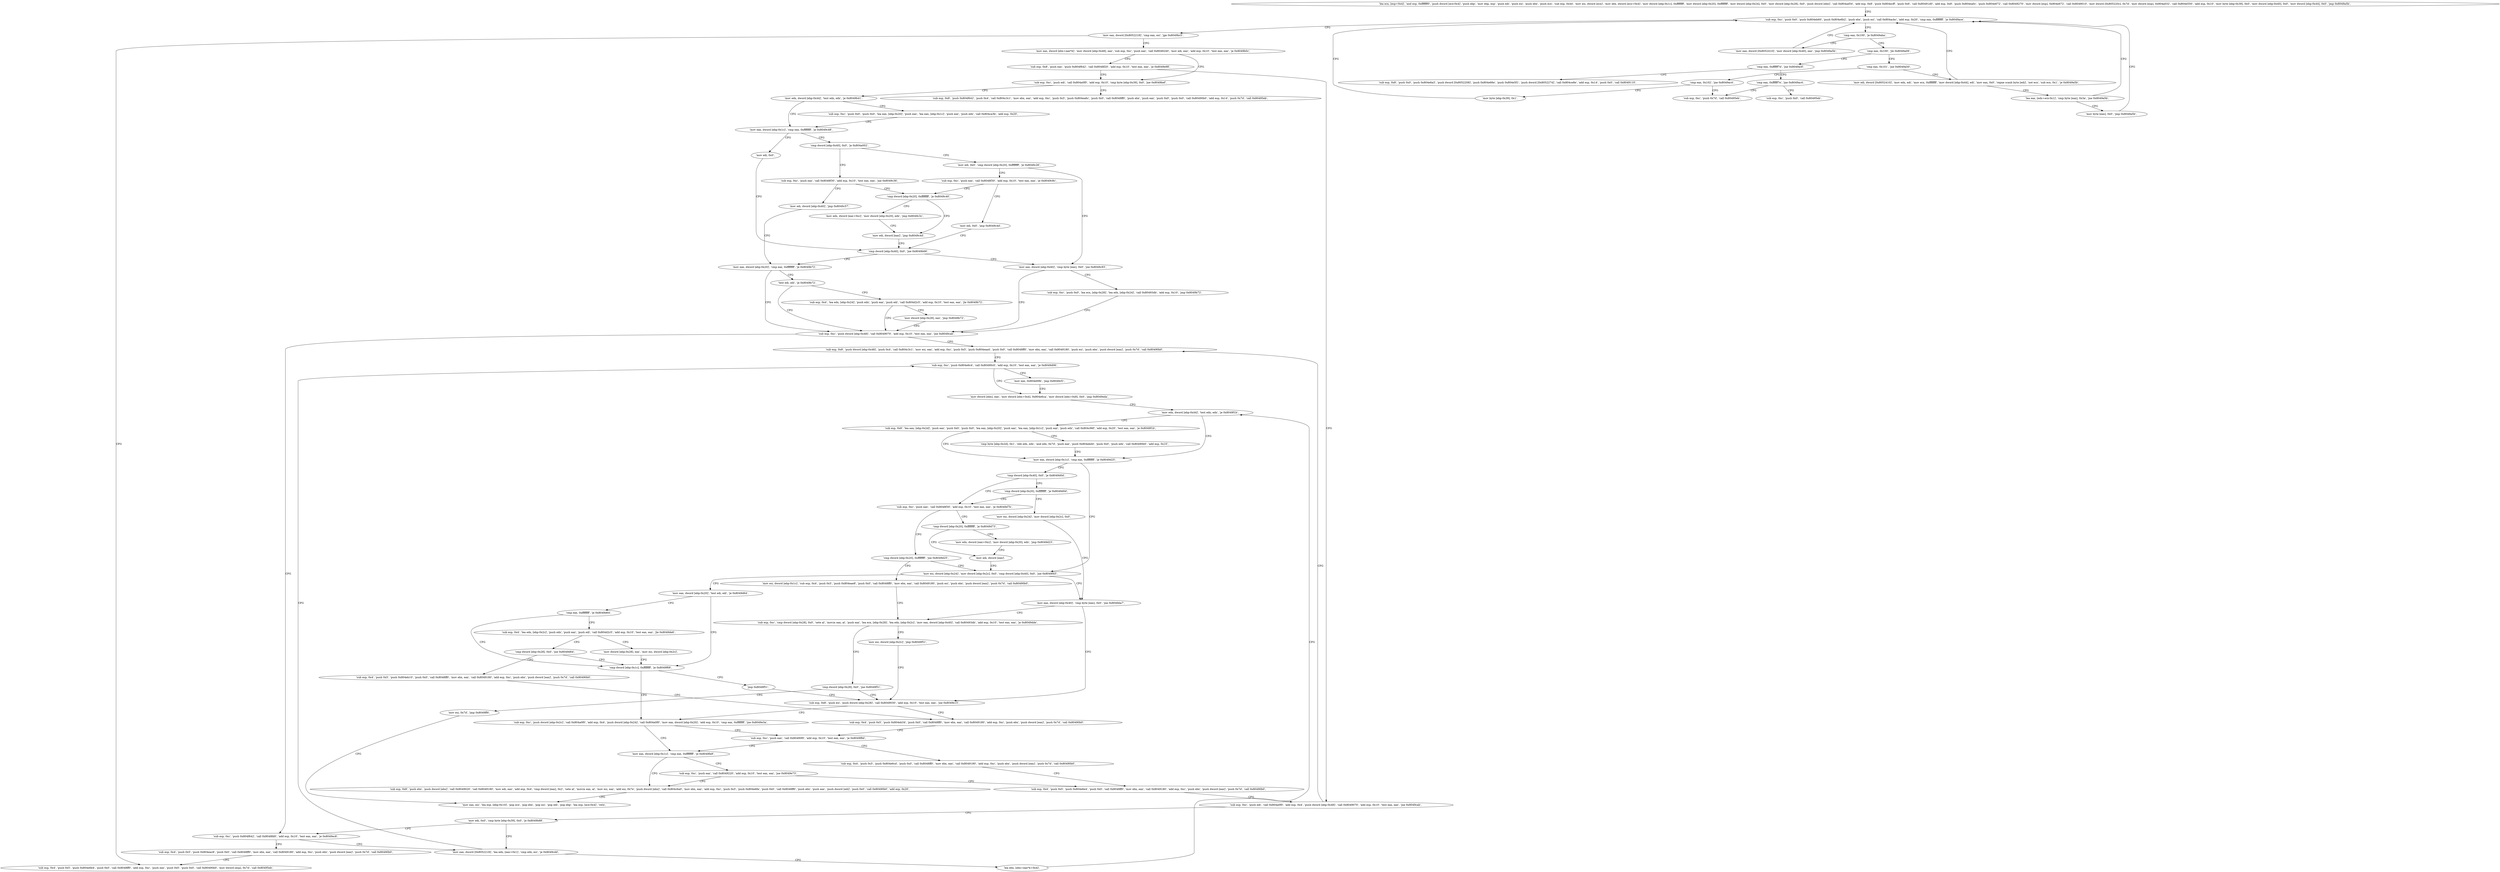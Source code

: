 digraph "func" {
"134519155" [label = "'lea ecx, [esp+0x4]', 'and esp, 0xfffffff0', 'push dword [ecx-0x4]', 'push ebp', 'mov ebp, esp', 'push edi', 'push esi', 'push ebx', 'push ecx', 'sub esp, 0x44', 'mov esi, dword [ecx]', 'mov ebx, dword [ecx+0x4]', 'mov dword [ebp-0x1c], 0xffffffff', 'mov dword [ebp-0x20], 0xffffffff', 'mov dword [ebp-0x24], 0x0', 'mov dword [ebp-0x28], 0x0', 'push dword [ebx]', 'call 0x804ad54', 'add esp, 0x8', 'push 0x804ecff', 'push 0x6', 'call 0x80491d0', 'add esp, 0x8', 'push 0x804ea0c', 'push 0x804e672', 'call 0x8049270', 'mov dword [esp], 0x804e672', 'call 0x8049010', 'mov dword [0x805220c], 0x7d', 'mov dword [esp], 0x804a032', 'call 0x804e550', 'add esp, 0x10', 'mov byte [ebp-0x39], 0x0', 'mov dword [ebp-0x40], 0x0', 'mov dword [ebp-0x44], 0x0', 'jmp 0x8049a5b', " ]
"134519387" [label = "'sub esp, 0xc', 'push 0x0', 'push 0x804eb60', 'push 0x804e6b2', 'push ebx', 'push esi', 'call 0x804acbc', 'add esp, 0x20', 'cmp eax, 0xffffffff', 'je 0x8049ace', " ]
"134519502" [label = "'mov eax, dword [0x8052218]', 'cmp eax, esi', 'jge 0x8049bc5', " ]
"134519417" [label = "'cmp eax, 0x100', 'je 0x8049aba', " ]
"134519749" [label = "'sub esp, 0x4', 'push 0x5', 'push 0x804e6b4', 'push 0x0', 'call 0x8048ff0', 'add esp, 0xc', 'push eax', 'push 0x0', 'push 0x0', 'call 0x80490b0', 'mov dword [esp], 0x7d', 'call 0x80495eb', " ]
"134519515" [label = "'mov eax, dword [ebx+eax*4]', 'mov dword [ebp-0x48], eax', 'sub esp, 0xc', 'push eax', 'call 0x8049240', 'mov edi, eax', 'add esp, 0x10', 'test eax, eax', 'je 0x8049b0c', " ]
"134519482" [label = "'mov eax, dword [0x8052410]', 'mov dword [ebp-0x40], eax', 'jmp 0x8049a5b', " ]
"134519424" [label = "'cmp eax, 0x100', 'jle 0x8049a09', " ]
"134519564" [label = "'sub esp, 0xc', 'push edi', 'call 0x804a0f0', 'add esp, 0x10', 'cmp byte [ebp-0x39], 0x0', 'jne 0x8049bef', " ]
"134519539" [label = "'sub esp, 0x8', 'push eax', 'push 0x804f642', 'call 0x8048f20', 'add esp, 0x10', 'test eax, eax', 'je 0x8049e98', " ]
"134519305" [label = "'cmp eax, 0xffffff7d', 'jne 0x8049a3f', " ]
"134519431" [label = "'cmp eax, 0x101', 'jne 0x8049a50', " ]
"134519791" [label = "'sub esp, 0x8', 'push 0x804f642', 'push 0x4', 'call 0x804c3c1', 'mov ebx, eax', 'add esp, 0xc', 'push 0x5', 'push 0x804ea6c', 'push 0x0', 'call 0x8048ff0', 'push ebx', 'push eax', 'push 0x0', 'push 0x0', 'call 0x80490b0', 'add esp, 0x14', 'push 0x7d', 'call 0x80495eb', " ]
"134519586" [label = "'mov edx, dword [ebp-0x44]', 'test edx, edx', 'je 0x8049b41', " ]
"134520472" [label = "'sub esp, 0xc', 'push edi', 'call 0x804a0f0', 'add esp, 0x4', 'push dword [ebp-0x48]', 'call 0x8049070', 'add esp, 0x10', 'test eax, eax', 'jne 0x8049cab', " ]
"134519359" [label = "'cmp eax, 0xffffff7e', 'jne 0x8049ac4', " ]
"134519312" [label = "'sub esp, 0x8', 'push 0x0', 'push 0x804e6a3', 'push dword [0x8052208]', 'push 0x804e66e', 'push 0x804e5f1', 'push dword [0x8052274]', 'call 0x804ce8e', 'add esp, 0x14', 'push 0x0', 'call 0x8049110', " ]
"134519376" [label = "'cmp eax, 0x102', 'jne 0x8049ac4', " ]
"134519438" [label = "'mov edi, dword [0x8052410]', 'mov edx, edi', 'mov ecx, 0xffffffff', 'mov dword [ebp-0x44], edi', 'mov eax, 0x0', 'repne scasb byte [edi]', 'not ecx', 'sub ecx, 0x1', 'je 0x8049a5b', " ]
"134519617" [label = "'mov eax, dword [ebp-0x1c]', 'cmp eax, 0xffffffff', 'je 0x8049c48', " ]
"134519593" [label = "'sub esp, 0xc', 'push 0x0', 'push 0x0', 'lea eax, [ebp-0x20]', 'push eax', 'lea eax, [ebp-0x1c]', 'push eax', 'push edx', 'call 0x804ca3b', 'add esp, 0x20', " ]
"134519979" [label = "'sub esp, 0x8', 'push dword [ebp-0x48]', 'push 0x4', 'call 0x804c3c1', 'mov esi, eax', 'add esp, 0xc', 'push 0x5', 'push 0x804eaa4', 'push 0x0', 'call 0x8048ff0', 'mov ebx, eax', 'call 0x8049180', 'push esi', 'push ebx', 'push dword [eax]', 'push 0x7d', 'call 0x80490b0', " ]
"134520503" [label = "'mov edi, 0x0', 'cmp byte [ebp-0x39], 0x0', 'je 0x8049b88', " ]
"134519492" [label = "'sub esp, 0xc', 'push 0x7d', 'call 0x80495eb', " ]
"134519366" [label = "'sub esp, 0xc', 'push 0x0', 'call 0x80495eb', " ]
"134519383" [label = "'mov byte [ebp-0x39], 0x1', " ]
"134519468" [label = "'lea eax, [edx+ecx-0x1]', 'cmp byte [eax], 0x3a', 'jne 0x8049a5b', " ]
"134519880" [label = "'mov edi, 0x0', " ]
"134519629" [label = "'cmp dword [ebp-0x40], 0x0', 'je 0x804a002', " ]
"134520029" [label = "'sub esp, 0xc', 'push 0x804e6c4', 'call 0x80490c0', 'add esp, 0x10', 'test eax, eax', 'je 0x8049d06', " ]
"134519688" [label = "'sub esp, 0xc', 'push 0x804f642', 'call 0x8048fd0', 'add esp, 0x10', 'test eax, eax', 'je 0x8049ec6', " ]
"134520518" [label = "'mov eax, dword [0x8052218]', 'lea edx, [eax+0x1]', 'cmp edx, esi', 'je 0x8049cdd', " ]
"134519477" [label = "'mov byte [eax], 0x0', 'jmp 0x8049a5b', " ]
"134519885" [label = "'cmp dword [ebp-0x40], 0x0', 'jne 0x8049b66', " ]
"134520834" [label = "'sub esp, 0xc', 'push eax', 'call 0x8048f30', 'add esp, 0x10', 'test eax, eax', 'jne 0x8049c36', " ]
"134519639" [label = "'mov edi, 0x0', 'cmp dword [ebp-0x20], 0xffffffff', 'je 0x8049c26', " ]
"134520070" [label = "'mov eax, 0x804e69b', 'jmp 0x8049cf1', " ]
"134520049" [label = "'mov dword [ebx], eax', 'mov dword [ebx+0x4], 0x804e6ca', 'mov dword [ebx+0x8], 0x0', 'jmp 0x8049eda', " ]
"134520538" [label = "'mov edx, dword [ebp-0x44]', 'test edx, edx', 'je 0x8049f1b', " ]
"134519712" [label = "'sub esp, 0x4', 'push 0x5', 'push 0x804eac8', 'push 0x0', 'call 0x8048ff0', 'mov ebx, eax', 'call 0x8049180', 'add esp, 0xc', 'push ebx', 'push dword [eax]', 'push 0x7d', 'call 0x80490b0', " ]
"134520534" [label = "'lea ebx, [ebx+eax*4+0x4]', " ]
"134519654" [label = "'mov eax, dword [ebp-0x40]', 'cmp byte [eax], 0x0', 'jne 0x8049c93', " ]
"134519955" [label = "'sub esp, 0xc', 'push 0x0', 'lea ecx, [ebp-0x28]', 'lea edx, [ebp-0x24]', 'call 0x80493db', 'add esp, 0x10', 'jmp 0x8049b72', " ]
"134519666" [label = "'sub esp, 0xc', 'push dword [ebp-0x48]', 'call 0x8049070', 'add esp, 0x10', 'test eax, eax', 'jne 0x8049cab', " ]
"134519895" [label = "'mov eax, dword [ebp-0x20]', 'cmp eax, 0xffffffff', 'je 0x8049b72', " ]
"134519907" [label = "'test edi, edi', 'je 0x8049b72', " ]
"134519862" [label = "'cmp dword [ebp-0x20], 0xffffffff', 'je 0x8049c40', " ]
"134520854" [label = "'mov edi, dword [ebp-0x40]', 'jmp 0x8049c57', " ]
"134519846" [label = "'sub esp, 0xc', 'push eax', 'call 0x8048f30', 'add esp, 0x10', 'test eax, eax', 'je 0x8049c8c', " ]
"134520603" [label = "'mov eax, dword [ebp-0x1c]', 'cmp eax, 0xffffffff', 'je 0x8049d25', " ]
"134520545" [label = "'sub esp, 0x8', 'lea eax, [ebp-0x2d]', 'push eax', 'push 0x0', 'push 0x0', 'lea eax, [ebp-0x20]', 'push eax', 'lea eax, [ebp-0x1c]', 'push eax', 'push edx', 'call 0x804c96f', 'add esp, 0x20', 'test eax, eax', 'je 0x8049f1b', " ]
"134519915" [label = "'sub esp, 0x4', 'lea edx, [ebp-0x24]', 'push edx', 'push eax', 'push edi', 'call 0x804d2c5', 'add esp, 0x10', 'test eax, eax', 'jle 0x8049b72', " ]
"134519872" [label = "'mov edx, dword [eax+0xc]', 'mov dword [ebp-0x20], edx', 'jmp 0x8049c3c', " ]
"134519868" [label = "'mov edi, dword [eax]', 'jmp 0x8049c4d', " ]
"134519948" [label = "'mov edi, 0x0', 'jmp 0x8049c4d', " ]
"134520101" [label = "'mov esi, dword [ebp-0x24]', 'mov dword [ebp-0x2c], 0x0', 'cmp dword [ebp-0x40], 0x0', 'jne 0x8049f45', " ]
"134520615" [label = "'cmp dword [ebp-0x40], 0x0', 'je 0x8049d0d', " ]
"134520577" [label = "'cmp byte [ebp-0x2d], 0x1', 'sbb edx, edx', 'and edx, 0x7d', 'push eax', 'push 0x804ebd4', 'push 0x0', 'push edx', 'call 0x80490b0', 'add esp, 0x10', " ]
"134519940" [label = "'mov dword [ebp-0x28], eax', 'jmp 0x8049b72', " ]
"134520645" [label = "'mov eax, dword [ebp-0x40]', 'cmp byte [eax], 0x0', 'jne 0x8049da7', " ]
"134520121" [label = "'mov eax, dword [ebp-0x20]', 'test edi, edi', 'je 0x8049d64', " ]
"134520077" [label = "'sub esp, 0xc', 'push eax', 'call 0x8048f30', 'add esp, 0x10', 'test eax, eax', 'je 0x8049d7b', " ]
"134520625" [label = "'cmp dword [ebp-0x20], 0xffffffff', 'je 0x8049d0d', " ]
"134520231" [label = "'sub esp, 0xc', 'cmp dword [ebp-0x28], 0x0', 'sete al', 'movzx eax, al', 'push eax', 'lea ecx, [ebp-0x28]', 'lea edx, [ebp-0x2c]', 'mov eax, dword [ebp-0x40]', 'call 0x80493db', 'add esp, 0x10', 'test eax, eax', 'je 0x8049dde', " ]
"134520657" [label = "'sub esp, 0x8', 'push esi', 'push dword [ebp-0x28]', 'call 0x8049030', 'add esp, 0x10', 'test eax, eax', 'jne 0x8049e15', " ]
"134520164" [label = "'cmp dword [ebp-0x1c], 0xffffffff', 'je 0x8049f68', " ]
"134520128" [label = "'cmp eax, 0xffffffff', 'je 0x8049d64', " ]
"134520187" [label = "'cmp dword [ebp-0x20], 0xffffffff', 'jne 0x8049d25', " ]
"134520093" [label = "'cmp dword [ebp-0x20], 0xffffffff', 'je 0x8049d73', " ]
"134520635" [label = "'mov esi, dword [ebp-0x24]', 'mov dword [ebp-0x2c], 0x0', " ]
"134520286" [label = "'mov esi, dword [ebp-0x2c]', 'jmp 0x8049f51', " ]
"134520266" [label = "'cmp dword [ebp-0x28], 0x0', 'jne 0x8049f51', " ]
"134520341" [label = "'sub esp, 0x4', 'push 0x5', 'push 0x804eb34', 'push 0x0', 'call 0x8048ff0', 'mov ebx, eax', 'call 0x8049180', 'add esp, 0xc', 'push ebx', 'push dword [eax]', 'push 0x7d', 'call 0x80490b0', " ]
"134520680" [label = "'sub esp, 0xc', 'push dword [ebp-0x2c]', 'call 0x804a0f0', 'add esp, 0x4', 'push dword [ebp-0x24]', 'call 0x804a0f0', 'mov eax, dword [ebp-0x20]', 'add esp, 0x10', 'cmp eax, 0xffffffff', 'jne 0x8049e3a', " ]
"134520174" [label = "'jmp 0x8049f51', " ]
"134520133" [label = "'sub esp, 0x4', 'lea edx, [ebp-0x2c]', 'push edx', 'push eax', 'push edi', 'call 0x804d2c5', 'add esp, 0x10', 'test eax, eax', 'jle 0x8049de6', " ]
"134520193" [label = "'mov esi, dword [ebp-0x1c]', 'sub esp, 0x4', 'push 0x5', 'push 0x804eae8', 'push 0x0', 'call 0x8048ff0', 'mov ebx, eax', 'call 0x8049180', 'push esi', 'push ebx', 'push dword [eax]', 'push 0x7d', 'call 0x80490b0', " ]
"134520179" [label = "'mov edx, dword [eax+0xc]', 'mov dword [ebp-0x20], edx', 'jmp 0x8049d23', " ]
"134520099" [label = "'mov edi, dword [eax]', " ]
"134520276" [label = "'mov esi, 0x7d', 'jmp 0x8049ff4', " ]
"134520378" [label = "'sub esp, 0xc', 'push eax', 'call 0x80490f0', 'add esp, 0x10', 'test eax, eax', 'je 0x8049f8d', " ]
"134520717" [label = "'mov eax, dword [ebp-0x1c]', 'cmp eax, 0xffffffff', 'je 0x8049fa9', " ]
"134520294" [label = "'cmp dword [ebp-0x28], 0x0', 'jne 0x8049d64', " ]
"134520158" [label = "'mov dword [ebp-0x28], eax', 'mov esi, dword [ebp-0x2c]', " ]
"134520820" [label = "'mov eax, esi', 'lea esp, [ebp-0x10]', 'pop ecx', 'pop ebx', 'pop esi', 'pop edi', 'pop ebp', 'lea esp, [ecx-0x4]', 'retn', " ]
"134520745" [label = "'sub esp, 0x8', 'push ebx', 'push dword [ebx]', 'call 0x8049020', 'call 0x8049180', 'mov edi, eax', 'add esp, 0x4', 'cmp dword [eax], 0x2', 'sete al', 'movzx eax, al', 'mov esi, eax', 'add esi, 0x7e', 'push dword [ebx]', 'call 0x804c6a0', 'mov ebx, eax', 'add esp, 0xc', 'push 0x5', 'push 0x804e6fa', 'push 0x0', 'call 0x8048ff0', 'push ebx', 'push eax', 'push dword [edi]', 'push 0x0', 'call 0x80490b0', 'add esp, 0x20', " ]
"134520725" [label = "'sub esp, 0xc', 'push eax', 'call 0x8049220', 'add esp, 0x10', 'test eax, eax', 'jne 0x8049e73', " ]
"134520398" [label = "'sub esp, 0x4', 'push 0x5', 'push 0x804e6cd', 'push 0x0', 'call 0x8048ff0', 'mov ebx, eax', 'call 0x8049180', 'add esp, 0xc', 'push ebx', 'push dword [eax]', 'push 0x7d', 'call 0x80490b0', " ]
"134520435" [label = "'sub esp, 0x4', 'push 0x5', 'push 0x804e6e4', 'push 0x0', 'call 0x8048ff0', 'mov ebx, eax', 'call 0x8049180', 'add esp, 0xc', 'push ebx', 'push dword [eax]', 'push 0x7d', 'call 0x80490b0', " ]
"134520304" [label = "'sub esp, 0x4', 'push 0x5', 'push 0x804eb10', 'push 0x0', 'call 0x8048ff0', 'mov ebx, eax', 'call 0x8049180', 'add esp, 0xc', 'push ebx', 'push dword [eax]', 'push 0x7d', 'call 0x80490b0', " ]
"134519155" -> "134519387" [ label = "CFG" ]
"134519387" -> "134519502" [ label = "CFG" ]
"134519387" -> "134519417" [ label = "CFG" ]
"134519502" -> "134519749" [ label = "CFG" ]
"134519502" -> "134519515" [ label = "CFG" ]
"134519417" -> "134519482" [ label = "CFG" ]
"134519417" -> "134519424" [ label = "CFG" ]
"134519515" -> "134519564" [ label = "CFG" ]
"134519515" -> "134519539" [ label = "CFG" ]
"134519482" -> "134519387" [ label = "CFG" ]
"134519424" -> "134519305" [ label = "CFG" ]
"134519424" -> "134519431" [ label = "CFG" ]
"134519564" -> "134519791" [ label = "CFG" ]
"134519564" -> "134519586" [ label = "CFG" ]
"134519539" -> "134520472" [ label = "CFG" ]
"134519539" -> "134519564" [ label = "CFG" ]
"134519305" -> "134519359" [ label = "CFG" ]
"134519305" -> "134519312" [ label = "CFG" ]
"134519431" -> "134519376" [ label = "CFG" ]
"134519431" -> "134519438" [ label = "CFG" ]
"134519586" -> "134519617" [ label = "CFG" ]
"134519586" -> "134519593" [ label = "CFG" ]
"134520472" -> "134519979" [ label = "CFG" ]
"134520472" -> "134520503" [ label = "CFG" ]
"134519359" -> "134519492" [ label = "CFG" ]
"134519359" -> "134519366" [ label = "CFG" ]
"134519376" -> "134519492" [ label = "CFG" ]
"134519376" -> "134519383" [ label = "CFG" ]
"134519438" -> "134519387" [ label = "CFG" ]
"134519438" -> "134519468" [ label = "CFG" ]
"134519617" -> "134519880" [ label = "CFG" ]
"134519617" -> "134519629" [ label = "CFG" ]
"134519593" -> "134519617" [ label = "CFG" ]
"134519979" -> "134520029" [ label = "CFG" ]
"134520503" -> "134519688" [ label = "CFG" ]
"134520503" -> "134520518" [ label = "CFG" ]
"134519383" -> "134519387" [ label = "CFG" ]
"134519468" -> "134519387" [ label = "CFG" ]
"134519468" -> "134519477" [ label = "CFG" ]
"134519880" -> "134519885" [ label = "CFG" ]
"134519629" -> "134520834" [ label = "CFG" ]
"134519629" -> "134519639" [ label = "CFG" ]
"134520029" -> "134520070" [ label = "CFG" ]
"134520029" -> "134520049" [ label = "CFG" ]
"134519688" -> "134520518" [ label = "CFG" ]
"134519688" -> "134519712" [ label = "CFG" ]
"134520518" -> "134520029" [ label = "CFG" ]
"134520518" -> "134520534" [ label = "CFG" ]
"134519477" -> "134519387" [ label = "CFG" ]
"134519885" -> "134519654" [ label = "CFG" ]
"134519885" -> "134519895" [ label = "CFG" ]
"134520834" -> "134519862" [ label = "CFG" ]
"134520834" -> "134520854" [ label = "CFG" ]
"134519639" -> "134519846" [ label = "CFG" ]
"134519639" -> "134519654" [ label = "CFG" ]
"134520070" -> "134520049" [ label = "CFG" ]
"134520049" -> "134520538" [ label = "CFG" ]
"134520538" -> "134520603" [ label = "CFG" ]
"134520538" -> "134520545" [ label = "CFG" ]
"134519712" -> "134519749" [ label = "CFG" ]
"134520534" -> "134520538" [ label = "CFG" ]
"134519654" -> "134519955" [ label = "CFG" ]
"134519654" -> "134519666" [ label = "CFG" ]
"134519955" -> "134519666" [ label = "CFG" ]
"134519666" -> "134519979" [ label = "CFG" ]
"134519666" -> "134519688" [ label = "CFG" ]
"134519895" -> "134519666" [ label = "CFG" ]
"134519895" -> "134519907" [ label = "CFG" ]
"134519907" -> "134519666" [ label = "CFG" ]
"134519907" -> "134519915" [ label = "CFG" ]
"134519862" -> "134519872" [ label = "CFG" ]
"134519862" -> "134519868" [ label = "CFG" ]
"134520854" -> "134519895" [ label = "CFG" ]
"134519846" -> "134519948" [ label = "CFG" ]
"134519846" -> "134519862" [ label = "CFG" ]
"134520603" -> "134520101" [ label = "CFG" ]
"134520603" -> "134520615" [ label = "CFG" ]
"134520545" -> "134520603" [ label = "CFG" ]
"134520545" -> "134520577" [ label = "CFG" ]
"134519915" -> "134519666" [ label = "CFG" ]
"134519915" -> "134519940" [ label = "CFG" ]
"134519872" -> "134519868" [ label = "CFG" ]
"134519868" -> "134519885" [ label = "CFG" ]
"134519948" -> "134519885" [ label = "CFG" ]
"134520101" -> "134520645" [ label = "CFG" ]
"134520101" -> "134520121" [ label = "CFG" ]
"134520615" -> "134520077" [ label = "CFG" ]
"134520615" -> "134520625" [ label = "CFG" ]
"134520577" -> "134520603" [ label = "CFG" ]
"134519940" -> "134519666" [ label = "CFG" ]
"134520645" -> "134520231" [ label = "CFG" ]
"134520645" -> "134520657" [ label = "CFG" ]
"134520121" -> "134520164" [ label = "CFG" ]
"134520121" -> "134520128" [ label = "CFG" ]
"134520077" -> "134520187" [ label = "CFG" ]
"134520077" -> "134520093" [ label = "CFG" ]
"134520625" -> "134520077" [ label = "CFG" ]
"134520625" -> "134520635" [ label = "CFG" ]
"134520231" -> "134520286" [ label = "CFG" ]
"134520231" -> "134520266" [ label = "CFG" ]
"134520657" -> "134520341" [ label = "CFG" ]
"134520657" -> "134520680" [ label = "CFG" ]
"134520164" -> "134520680" [ label = "CFG" ]
"134520164" -> "134520174" [ label = "CFG" ]
"134520128" -> "134520164" [ label = "CFG" ]
"134520128" -> "134520133" [ label = "CFG" ]
"134520187" -> "134520101" [ label = "CFG" ]
"134520187" -> "134520193" [ label = "CFG" ]
"134520093" -> "134520179" [ label = "CFG" ]
"134520093" -> "134520099" [ label = "CFG" ]
"134520635" -> "134520645" [ label = "CFG" ]
"134520286" -> "134520657" [ label = "CFG" ]
"134520266" -> "134520657" [ label = "CFG" ]
"134520266" -> "134520276" [ label = "CFG" ]
"134520341" -> "134520378" [ label = "CFG" ]
"134520680" -> "134520378" [ label = "CFG" ]
"134520680" -> "134520717" [ label = "CFG" ]
"134520174" -> "134520657" [ label = "CFG" ]
"134520133" -> "134520294" [ label = "CFG" ]
"134520133" -> "134520158" [ label = "CFG" ]
"134520193" -> "134520231" [ label = "CFG" ]
"134520179" -> "134520099" [ label = "CFG" ]
"134520099" -> "134520101" [ label = "CFG" ]
"134520276" -> "134520820" [ label = "CFG" ]
"134520378" -> "134520717" [ label = "CFG" ]
"134520378" -> "134520398" [ label = "CFG" ]
"134520717" -> "134520745" [ label = "CFG" ]
"134520717" -> "134520725" [ label = "CFG" ]
"134520294" -> "134520164" [ label = "CFG" ]
"134520294" -> "134520304" [ label = "CFG" ]
"134520158" -> "134520164" [ label = "CFG" ]
"134520745" -> "134520820" [ label = "CFG" ]
"134520725" -> "134520435" [ label = "CFG" ]
"134520725" -> "134520745" [ label = "CFG" ]
"134520398" -> "134520435" [ label = "CFG" ]
"134520435" -> "134520472" [ label = "CFG" ]
"134520304" -> "134520341" [ label = "CFG" ]
}

